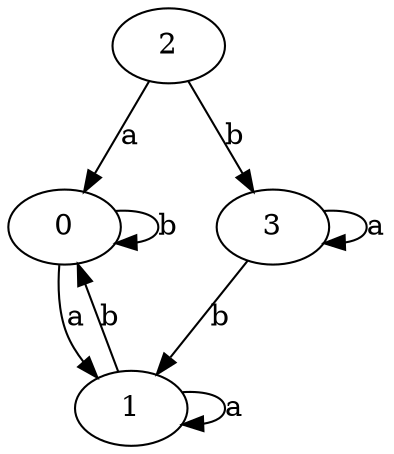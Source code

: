 digraph {
 ranksep=0.5;
 d2tdocpreamble = "\usetikzlibrary{automata}";
 d2tfigpreamble = "\tikzstyle{every state}= [ draw=blue!50,very thick,fill=blue!20]  \tikzstyle{auto}= [fill=white]";
 node [style="state"];
 edge [lblstyle="auto",topath="bend right", len=4  ]
  "0" [label="0",style = "state, initial"];
  "1" [label="1",];
  "2" [label="2",style = "state, accepting"];
  "3" [label="3",];
  "0" -> "0" [label="b",topath="loop above"];
  "0" -> "1" [label="a"];
  "1" -> "0" [label="b"];
  "1" -> "1" [label="a",topath="loop above"];
  "2" -> "0" [label="a"];
  "2" -> "3" [label="b"];
  "3" -> "1" [label="b"];
  "3" -> "3" [label="a",topath="loop above"];
}